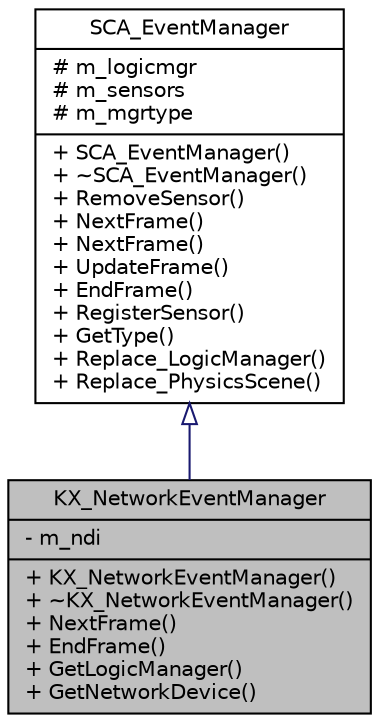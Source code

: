 digraph G
{
  edge [fontname="Helvetica",fontsize="10",labelfontname="Helvetica",labelfontsize="10"];
  node [fontname="Helvetica",fontsize="10",shape=record];
  Node1 [label="{KX_NetworkEventManager\n|- m_ndi\l|+ KX_NetworkEventManager()\l+ ~KX_NetworkEventManager()\l+ NextFrame()\l+ EndFrame()\l+ GetLogicManager()\l+ GetNetworkDevice()\l}",height=0.2,width=0.4,color="black", fillcolor="grey75", style="filled" fontcolor="black"];
  Node2 -> Node1 [dir=back,color="midnightblue",fontsize="10",style="solid",arrowtail="empty",fontname="Helvetica"];
  Node2 [label="{SCA_EventManager\n|# m_logicmgr\l# m_sensors\l# m_mgrtype\l|+ SCA_EventManager()\l+ ~SCA_EventManager()\l+ RemoveSensor()\l+ NextFrame()\l+ NextFrame()\l+ UpdateFrame()\l+ EndFrame()\l+ RegisterSensor()\l+ GetType()\l+ Replace_LogicManager()\l+ Replace_PhysicsScene()\l}",height=0.2,width=0.4,color="black", fillcolor="white", style="filled",URL="$db/d2d/classSCA__EventManager.html"];
}
